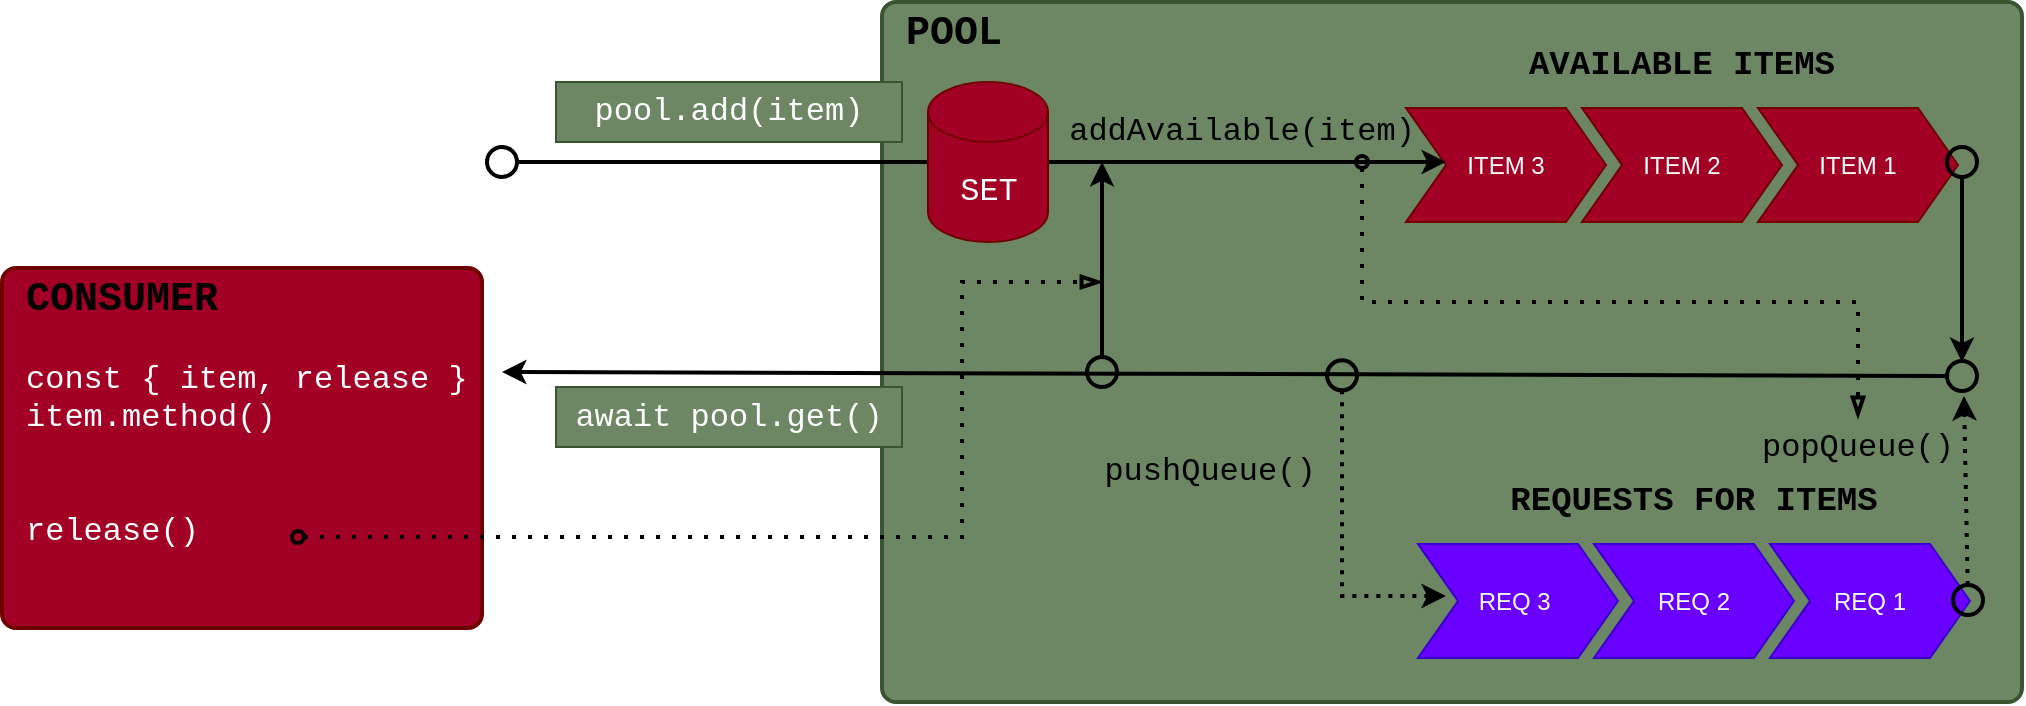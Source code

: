 <mxfile version="22.0.3" type="device">
  <diagram id="prtHgNgQTEPvFCAcTncT" name="Page-1">
    <mxGraphModel dx="1418" dy="828" grid="1" gridSize="10" guides="1" tooltips="1" connect="1" arrows="1" fold="1" page="1" pageScale="1" pageWidth="1169" pageHeight="827" math="0" shadow="0">
      <root>
        <mxCell id="0" />
        <mxCell id="1" parent="0" />
        <mxCell id="layP9ToiB4lRC02KzmWV-31" value="" style="rounded=1;whiteSpace=wrap;html=1;absoluteArcSize=1;arcSize=14;strokeWidth=2;fillColor=#a20025;strokeColor=#6F0000;fontColor=#ffffff;" parent="1" vertex="1">
          <mxGeometry x="60" y="343" width="240" height="180" as="geometry" />
        </mxCell>
        <mxCell id="layP9ToiB4lRC02KzmWV-10" value="" style="rounded=1;whiteSpace=wrap;html=1;absoluteArcSize=1;arcSize=14;strokeWidth=2;fillColor=#6d8764;fontColor=#ffffff;strokeColor=#3A5431;" parent="1" vertex="1">
          <mxGeometry x="500" y="210" width="570" height="350" as="geometry" />
        </mxCell>
        <mxCell id="layP9ToiB4lRC02KzmWV-11" value="&lt;font style=&quot;font-size: 17px;&quot; color=&quot;#000000&quot; face=&quot;Courier New&quot;&gt;AVAILABLE ITEMS&lt;/font&gt;" style="swimlane;childLayout=stackLayout;horizontal=1;fillColor=none;horizontalStack=1;resizeParent=1;resizeParentMax=0;resizeLast=0;collapsible=0;strokeColor=none;stackBorder=10;stackSpacing=-12;resizable=1;align=center;points=[];whiteSpace=wrap;html=1;" parent="1" vertex="1">
          <mxGeometry x="752" y="230" width="296" height="100" as="geometry" />
        </mxCell>
        <mxCell id="layP9ToiB4lRC02KzmWV-12" value="ITEM 3" style="shape=step;perimeter=stepPerimeter;fixedSize=1;points=[];whiteSpace=wrap;html=1;fillColor=#a20025;fontColor=#ffffff;strokeColor=#6F0000;" parent="layP9ToiB4lRC02KzmWV-11" vertex="1">
          <mxGeometry x="10" y="33" width="100" height="57" as="geometry" />
        </mxCell>
        <mxCell id="layP9ToiB4lRC02KzmWV-13" value="ITEM 2" style="shape=step;perimeter=stepPerimeter;fixedSize=1;points=[];whiteSpace=wrap;html=1;fillColor=#a20025;fontColor=#ffffff;strokeColor=#6F0000;" parent="layP9ToiB4lRC02KzmWV-11" vertex="1">
          <mxGeometry x="98" y="33" width="100" height="57" as="geometry" />
        </mxCell>
        <mxCell id="layP9ToiB4lRC02KzmWV-14" value="ITEM 1" style="shape=step;perimeter=stepPerimeter;fixedSize=1;points=[];whiteSpace=wrap;html=1;fillColor=#a20025;fontColor=#ffffff;strokeColor=#6F0000;" parent="layP9ToiB4lRC02KzmWV-11" vertex="1">
          <mxGeometry x="186" y="33" width="100" height="57" as="geometry" />
        </mxCell>
        <mxCell id="layP9ToiB4lRC02KzmWV-16" value="&lt;font style=&quot;font-size: 17px;&quot; color=&quot;#000000&quot; face=&quot;Courier New&quot;&gt;REQUESTS FOR ITEMS&lt;/font&gt;" style="swimlane;childLayout=stackLayout;horizontal=1;fillColor=none;horizontalStack=1;resizeParent=1;resizeParentMax=0;resizeLast=0;collapsible=0;strokeColor=none;stackBorder=10;stackSpacing=-12;resizable=1;align=center;points=[];whiteSpace=wrap;html=1;" parent="1" vertex="1">
          <mxGeometry x="758" y="448" width="296" height="100" as="geometry" />
        </mxCell>
        <mxCell id="layP9ToiB4lRC02KzmWV-17" value="REQ 3&amp;nbsp;" style="shape=step;perimeter=stepPerimeter;fixedSize=1;points=[];whiteSpace=wrap;html=1;fillColor=#6a00ff;fontColor=#ffffff;strokeColor=#3700CC;" parent="layP9ToiB4lRC02KzmWV-16" vertex="1">
          <mxGeometry x="10" y="33" width="100" height="57" as="geometry" />
        </mxCell>
        <mxCell id="layP9ToiB4lRC02KzmWV-18" value="REQ 2" style="shape=step;perimeter=stepPerimeter;fixedSize=1;points=[];whiteSpace=wrap;html=1;fillColor=#6a00ff;fontColor=#ffffff;strokeColor=#3700CC;" parent="layP9ToiB4lRC02KzmWV-16" vertex="1">
          <mxGeometry x="98" y="33" width="100" height="57" as="geometry" />
        </mxCell>
        <mxCell id="layP9ToiB4lRC02KzmWV-19" value="REQ 1" style="shape=step;perimeter=stepPerimeter;fixedSize=1;points=[];whiteSpace=wrap;html=1;fillColor=#6a00ff;fontColor=#ffffff;strokeColor=#3700CC;" parent="layP9ToiB4lRC02KzmWV-16" vertex="1">
          <mxGeometry x="186" y="33" width="100" height="57" as="geometry" />
        </mxCell>
        <mxCell id="layP9ToiB4lRC02KzmWV-22" value="" style="endArrow=classic;html=1;rounded=0;entryX=0.2;entryY=0.474;entryDx=0;entryDy=0;entryPerimeter=0;spacing=2;strokeWidth=2;startArrow=oval;startFill=0;startSize=15;" parent="1" target="layP9ToiB4lRC02KzmWV-12" edge="1">
          <mxGeometry relative="1" as="geometry">
            <mxPoint x="310" y="290" as="sourcePoint" />
            <mxPoint x="570" y="290" as="targetPoint" />
          </mxGeometry>
        </mxCell>
        <mxCell id="layP9ToiB4lRC02KzmWV-29" value="" style="endArrow=classic;html=1;rounded=0;startArrow=oval;startFill=0;endSize=6;startSize=15;spacing=2;strokeWidth=2;entryX=0.96;entryY=0.367;entryDx=0;entryDy=0;entryPerimeter=0;" parent="1" target="hxqacitkzJQxrEjLy1sz-1" edge="1">
          <mxGeometry relative="1" as="geometry">
            <mxPoint x="1040" y="397" as="sourcePoint" />
            <mxPoint x="350" y="395" as="targetPoint" />
          </mxGeometry>
        </mxCell>
        <mxCell id="layP9ToiB4lRC02KzmWV-32" value="" style="endArrow=classic;html=1;rounded=0;spacing=2;strokeWidth=2;startArrow=oval;startFill=0;endSize=6;startSize=15;" parent="1" edge="1">
          <mxGeometry width="50" height="50" relative="1" as="geometry">
            <mxPoint x="610" y="395" as="sourcePoint" />
            <mxPoint x="610" y="290" as="targetPoint" />
          </mxGeometry>
        </mxCell>
        <mxCell id="layP9ToiB4lRC02KzmWV-37" value="" style="endArrow=classic;html=1;rounded=0;exitX=0.99;exitY=0.491;exitDx=0;exitDy=0;exitPerimeter=0;startArrow=oval;startFill=0;endFill=1;endSize=6;startSize=15;spacing=2;strokeWidth=2;dashed=1;dashPattern=1 2;" parent="1" source="layP9ToiB4lRC02KzmWV-19" edge="1">
          <mxGeometry width="50" height="50" relative="1" as="geometry">
            <mxPoint x="1002" y="340" as="sourcePoint" />
            <mxPoint x="1041" y="407" as="targetPoint" />
          </mxGeometry>
        </mxCell>
        <mxCell id="layP9ToiB4lRC02KzmWV-38" value="pool.add(item)" style="text;html=1;strokeColor=#3A5431;fillColor=#6d8764;align=center;verticalAlign=middle;whiteSpace=wrap;rounded=0;fontFamily=Courier New;fontSize=16;fontColor=#ffffff;" parent="1" vertex="1">
          <mxGeometry x="337" y="250" width="173" height="30" as="geometry" />
        </mxCell>
        <mxCell id="layP9ToiB4lRC02KzmWV-39" value="await pool.get()" style="text;html=1;strokeColor=#3A5431;fillColor=#6d8764;align=center;verticalAlign=middle;whiteSpace=wrap;rounded=0;fontFamily=Courier New;fontSize=16;fontColor=#ffffff;" parent="1" vertex="1">
          <mxGeometry x="337" y="402.5" width="173" height="30" as="geometry" />
        </mxCell>
        <mxCell id="layP9ToiB4lRC02KzmWV-40" value="release()" style="text;html=1;strokeColor=none;fillColor=none;align=left;verticalAlign=middle;whiteSpace=wrap;rounded=0;fontFamily=Courier New;fontSize=16;fontColor=#ffffff;" parent="1" vertex="1">
          <mxGeometry x="70" y="460" width="98" height="30" as="geometry" />
        </mxCell>
        <mxCell id="layP9ToiB4lRC02KzmWV-43" value="popQueue()" style="text;html=1;strokeColor=none;fillColor=none;align=center;verticalAlign=middle;whiteSpace=wrap;rounded=0;fontFamily=Courier New;fontSize=16;" parent="1" vertex="1">
          <mxGeometry x="928" y="418" width="120" height="30" as="geometry" />
        </mxCell>
        <mxCell id="layP9ToiB4lRC02KzmWV-44" value="pushQueue()" style="text;html=1;strokeColor=none;fillColor=none;align=center;verticalAlign=middle;whiteSpace=wrap;rounded=0;fontFamily=Courier New;fontSize=16;" parent="1" vertex="1">
          <mxGeometry x="634" y="430" width="60" height="30" as="geometry" />
        </mxCell>
        <mxCell id="layP9ToiB4lRC02KzmWV-47" value="" style="endArrow=classic;html=1;rounded=0;startArrow=oval;startFill=0;startSize=15;spacing=2;strokeWidth=2;edgeStyle=elbowEdgeStyle;elbow=vertical;dashed=1;dashPattern=1 2;entryX=0.14;entryY=0.456;entryDx=0;entryDy=0;entryPerimeter=0;" parent="1" target="layP9ToiB4lRC02KzmWV-17" edge="1">
          <mxGeometry width="50" height="50" relative="1" as="geometry">
            <mxPoint x="730" y="396.68" as="sourcePoint" />
            <mxPoint x="780" y="490" as="targetPoint" />
            <Array as="points">
              <mxPoint x="760" y="507" />
            </Array>
          </mxGeometry>
        </mxCell>
        <mxCell id="layP9ToiB4lRC02KzmWV-49" value="POOL" style="text;html=1;strokeColor=none;fillColor=none;align=left;verticalAlign=middle;whiteSpace=wrap;rounded=0;fontFamily=Courier New;fontSize=20;fontStyle=1" parent="1" vertex="1">
          <mxGeometry x="510" y="210" width="60" height="30" as="geometry" />
        </mxCell>
        <mxCell id="layP9ToiB4lRC02KzmWV-54" value="CONSUMER" style="text;html=1;strokeColor=none;fillColor=none;align=left;verticalAlign=middle;whiteSpace=wrap;rounded=0;fontFamily=Courier New;fontSize=20;fontStyle=1" parent="1" vertex="1">
          <mxGeometry x="70" y="343" width="60" height="30" as="geometry" />
        </mxCell>
        <mxCell id="layP9ToiB4lRC02KzmWV-55" value="" style="endArrow=blockThin;dashed=1;html=1;dashPattern=1 3;strokeWidth=2;rounded=0;edgeStyle=elbowEdgeStyle;startArrow=oval;startFill=0;endFill=0;entryX=0.5;entryY=0;entryDx=0;entryDy=0;elbow=vertical;exitX=1;exitY=1;exitDx=0;exitDy=0;" parent="1" source="-CQFBuDnWnxYUMfJOQEK-1" target="layP9ToiB4lRC02KzmWV-43" edge="1">
          <mxGeometry width="50" height="50" relative="1" as="geometry">
            <mxPoint x="740" y="290" as="sourcePoint" />
            <mxPoint x="889.0" y="366" as="targetPoint" />
            <Array as="points">
              <mxPoint x="860" y="360" />
            </Array>
          </mxGeometry>
        </mxCell>
        <mxCell id="-CQFBuDnWnxYUMfJOQEK-1" value="addAvailable(item)" style="text;html=1;strokeColor=none;fillColor=none;align=center;verticalAlign=middle;whiteSpace=wrap;rounded=0;fontFamily=Courier New;fontSize=16;" parent="1" vertex="1">
          <mxGeometry x="620" y="260" width="120" height="30" as="geometry" />
        </mxCell>
        <mxCell id="hxqacitkzJQxrEjLy1sz-1" value="const&amp;nbsp;{ item, release }" style="text;html=1;strokeColor=none;fillColor=none;align=left;verticalAlign=middle;whiteSpace=wrap;rounded=0;fontFamily=Courier New;fontSize=16;fontColor=#ffffff;" parent="1" vertex="1">
          <mxGeometry x="70" y="384" width="250" height="30" as="geometry" />
        </mxCell>
        <mxCell id="hxqacitkzJQxrEjLy1sz-2" value="item.method()" style="text;html=1;strokeColor=none;fillColor=none;align=left;verticalAlign=middle;whiteSpace=wrap;rounded=0;fontFamily=Courier New;fontSize=16;fontColor=#ffffff;" parent="1" vertex="1">
          <mxGeometry x="70" y="402.5" width="98" height="30" as="geometry" />
        </mxCell>
        <mxCell id="hxqacitkzJQxrEjLy1sz-5" value="" style="endArrow=blockThin;dashed=1;html=1;dashPattern=1 3;strokeWidth=2;rounded=0;edgeStyle=elbowEdgeStyle;startArrow=oval;startFill=0;endFill=0;exitX=1;exitY=0.25;exitDx=0;exitDy=0;" parent="1" edge="1">
          <mxGeometry width="50" height="50" relative="1" as="geometry">
            <mxPoint x="208.0" y="477.5" as="sourcePoint" />
            <mxPoint x="610" y="350" as="targetPoint" />
            <Array as="points">
              <mxPoint x="540" y="420" />
            </Array>
          </mxGeometry>
        </mxCell>
        <mxCell id="U_ddFZ2nkHVzu4WkRLTJ-3" value="" style="endArrow=classic;html=1;rounded=0;spacing=2;strokeWidth=2;startArrow=oval;startFill=0;endSize=6;startSize=15;exitX=1.02;exitY=0.474;exitDx=0;exitDy=0;exitPerimeter=0;" parent="1" source="layP9ToiB4lRC02KzmWV-14" edge="1">
          <mxGeometry width="50" height="50" relative="1" as="geometry">
            <mxPoint x="1010" y="440" as="sourcePoint" />
            <mxPoint x="1040" y="390" as="targetPoint" />
          </mxGeometry>
        </mxCell>
        <mxCell id="dOyptY4ot9F83NCu5IWQ-2" value="" style="shape=cylinder3;whiteSpace=wrap;html=1;boundedLbl=1;backgroundOutline=1;size=15;fontSize=12;fontFamily=Helvetica;fillColor=#a20025;strokeColor=#6F0000;fontColor=#ffffff;gradientColor=none;rounded=0;" vertex="1" parent="1">
          <mxGeometry x="523" y="250" width="60" height="80" as="geometry" />
        </mxCell>
        <mxCell id="dOyptY4ot9F83NCu5IWQ-3" value="SET" style="text;html=1;strokeColor=none;fillColor=none;align=center;verticalAlign=middle;whiteSpace=wrap;rounded=0;fontFamily=Courier New;fontSize=16;fontColor=#ffffff;" vertex="1" parent="1">
          <mxGeometry x="533.5" y="290" width="39" height="30" as="geometry" />
        </mxCell>
      </root>
    </mxGraphModel>
  </diagram>
</mxfile>
